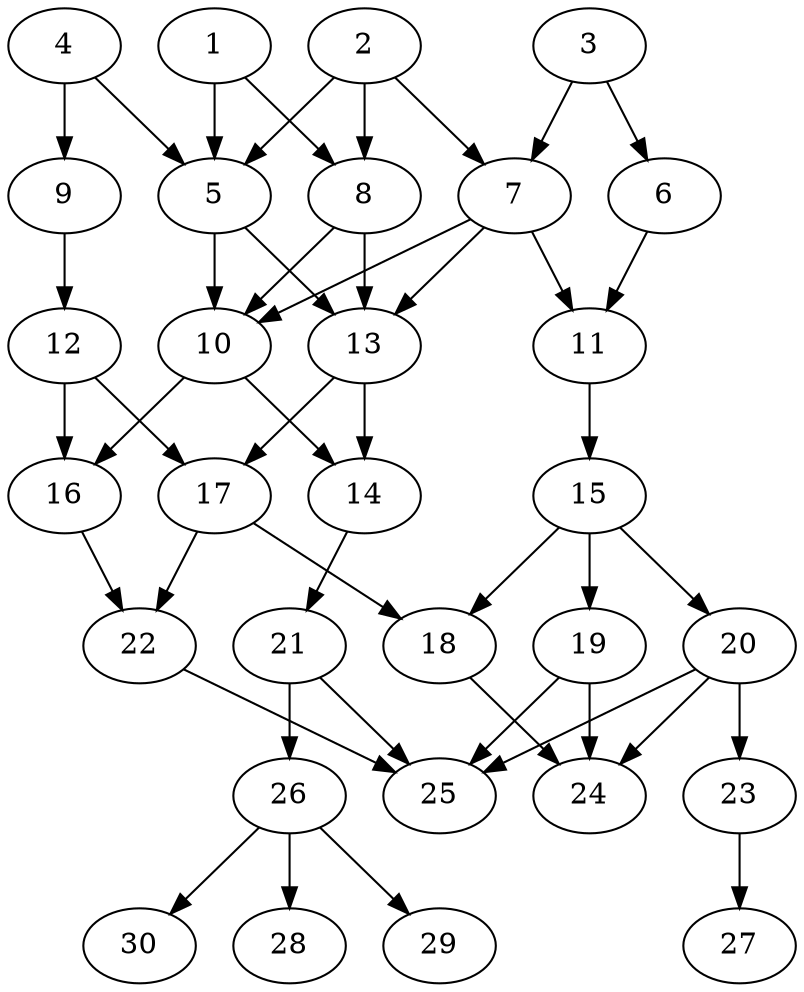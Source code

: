 // DAG automatically generated by daggen at Thu Oct  3 14:04:18 2019
// ./daggen --dot -n 30 --ccr 0.4 --fat 0.5 --regular 0.7 --density 0.7 --mindata 5242880 --maxdata 52428800 
digraph G {
  1 [size="118796800", alpha="0.20", expect_size="47518720"] 
  1 -> 5 [size ="47518720"]
  1 -> 8 [size ="47518720"]
  2 [size="113000960", alpha="0.10", expect_size="45200384"] 
  2 -> 5 [size ="45200384"]
  2 -> 7 [size ="45200384"]
  2 -> 8 [size ="45200384"]
  3 [size="99368960", alpha="0.17", expect_size="39747584"] 
  3 -> 6 [size ="39747584"]
  3 -> 7 [size ="39747584"]
  4 [size="100416000", alpha="0.05", expect_size="40166400"] 
  4 -> 5 [size ="40166400"]
  4 -> 9 [size ="40166400"]
  5 [size="105026560", alpha="0.12", expect_size="42010624"] 
  5 -> 10 [size ="42010624"]
  5 -> 13 [size ="42010624"]
  6 [size="77939200", alpha="0.03", expect_size="31175680"] 
  6 -> 11 [size ="31175680"]
  7 [size="60981760", alpha="0.09", expect_size="24392704"] 
  7 -> 10 [size ="24392704"]
  7 -> 11 [size ="24392704"]
  7 -> 13 [size ="24392704"]
  8 [size="96550400", alpha="0.20", expect_size="38620160"] 
  8 -> 10 [size ="38620160"]
  8 -> 13 [size ="38620160"]
  9 [size="36280320", alpha="0.07", expect_size="14512128"] 
  9 -> 12 [size ="14512128"]
  10 [size="92748800", alpha="0.13", expect_size="37099520"] 
  10 -> 14 [size ="37099520"]
  10 -> 16 [size ="37099520"]
  11 [size="63746560", alpha="0.19", expect_size="25498624"] 
  11 -> 15 [size ="25498624"]
  12 [size="62894080", alpha="0.12", expect_size="25157632"] 
  12 -> 16 [size ="25157632"]
  12 -> 17 [size ="25157632"]
  13 [size="123880960", alpha="0.06", expect_size="49552384"] 
  13 -> 14 [size ="49552384"]
  13 -> 17 [size ="49552384"]
  14 [size="105546240", alpha="0.08", expect_size="42218496"] 
  14 -> 21 [size ="42218496"]
  15 [size="17395200", alpha="0.03", expect_size="6958080"] 
  15 -> 18 [size ="6958080"]
  15 -> 19 [size ="6958080"]
  15 -> 20 [size ="6958080"]
  16 [size="89879040", alpha="0.14", expect_size="35951616"] 
  16 -> 22 [size ="35951616"]
  17 [size="104739840", alpha="0.08", expect_size="41895936"] 
  17 -> 18 [size ="41895936"]
  17 -> 22 [size ="41895936"]
  18 [size="40601600", alpha="0.08", expect_size="16240640"] 
  18 -> 24 [size ="16240640"]
  19 [size="38213120", alpha="0.19", expect_size="15285248"] 
  19 -> 24 [size ="15285248"]
  19 -> 25 [size ="15285248"]
  20 [size="77066240", alpha="0.00", expect_size="30826496"] 
  20 -> 23 [size ="30826496"]
  20 -> 24 [size ="30826496"]
  20 -> 25 [size ="30826496"]
  21 [size="38090240", alpha="0.19", expect_size="15236096"] 
  21 -> 25 [size ="15236096"]
  21 -> 26 [size ="15236096"]
  22 [size="34593280", alpha="0.16", expect_size="13837312"] 
  22 -> 25 [size ="13837312"]
  23 [size="103539200", alpha="0.07", expect_size="41415680"] 
  23 -> 27 [size ="41415680"]
  24 [size="23034880", alpha="0.12", expect_size="9213952"] 
  25 [size="72540160", alpha="0.13", expect_size="29016064"] 
  26 [size="89098240", alpha="0.06", expect_size="35639296"] 
  26 -> 28 [size ="35639296"]
  26 -> 29 [size ="35639296"]
  26 -> 30 [size ="35639296"]
  27 [size="55462400", alpha="0.06", expect_size="22184960"] 
  28 [size="100551680", alpha="0.00", expect_size="40220672"] 
  29 [size="28933120", alpha="0.19", expect_size="11573248"] 
  30 [size="22159360", alpha="0.11", expect_size="8863744"] 
}
